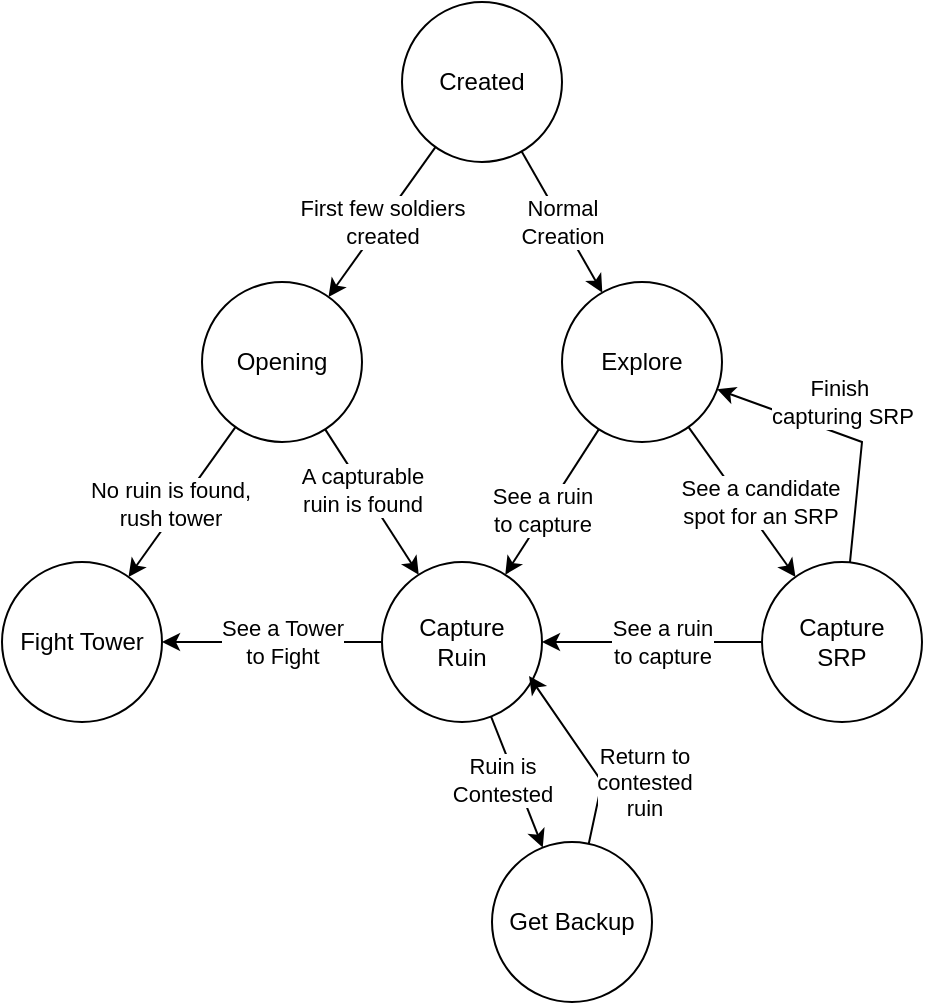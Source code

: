 <mxfile version="24.8.6">
  <diagram name="Soldier" id="bNyluB4SRBgi5bmSacoo">
    <mxGraphModel dx="1608" dy="874" grid="1" gridSize="10" guides="1" tooltips="1" connect="1" arrows="1" fold="1" page="1" pageScale="1" pageWidth="850" pageHeight="1100" math="0" shadow="0">
      <root>
        <mxCell id="0" />
        <mxCell id="1" parent="0" />
        <mxCell id="EaPyJRF3Z0Aftap1q74G-5" value="First few soldiers&lt;div&gt;created&lt;/div&gt;" style="edgeStyle=none;rounded=0;orthogonalLoop=1;jettySize=auto;html=1;" edge="1" parent="1" source="EaPyJRF3Z0Aftap1q74G-1" target="EaPyJRF3Z0Aftap1q74G-4">
          <mxGeometry relative="1" as="geometry" />
        </mxCell>
        <mxCell id="EaPyJRF3Z0Aftap1q74G-7" value="" style="edgeStyle=none;rounded=0;orthogonalLoop=1;jettySize=auto;html=1;" edge="1" parent="1" source="EaPyJRF3Z0Aftap1q74G-1" target="EaPyJRF3Z0Aftap1q74G-6">
          <mxGeometry relative="1" as="geometry" />
        </mxCell>
        <mxCell id="EaPyJRF3Z0Aftap1q74G-8" value="Normal&lt;div&gt;Creation&lt;/div&gt;" style="edgeLabel;html=1;align=center;verticalAlign=middle;resizable=0;points=[];" vertex="1" connectable="0" parent="EaPyJRF3Z0Aftap1q74G-7">
          <mxGeometry x="-0.257" y="-2" relative="1" as="geometry">
            <mxPoint x="7" y="8" as="offset" />
          </mxGeometry>
        </mxCell>
        <mxCell id="EaPyJRF3Z0Aftap1q74G-1" value="Created" style="ellipse;whiteSpace=wrap;html=1;aspect=fixed;" vertex="1" parent="1">
          <mxGeometry x="340" y="40" width="80" height="80" as="geometry" />
        </mxCell>
        <mxCell id="EaPyJRF3Z0Aftap1q74G-12" style="edgeStyle=none;rounded=0;orthogonalLoop=1;jettySize=auto;html=1;" edge="1" parent="1" source="EaPyJRF3Z0Aftap1q74G-4" target="EaPyJRF3Z0Aftap1q74G-9">
          <mxGeometry relative="1" as="geometry" />
        </mxCell>
        <mxCell id="EaPyJRF3Z0Aftap1q74G-13" value="A capturable&lt;div&gt;ruin is found&lt;/div&gt;" style="edgeLabel;html=1;align=center;verticalAlign=middle;resizable=0;points=[];" vertex="1" connectable="0" parent="EaPyJRF3Z0Aftap1q74G-12">
          <mxGeometry x="-0.39" y="1" relative="1" as="geometry">
            <mxPoint x="3" y="8" as="offset" />
          </mxGeometry>
        </mxCell>
        <mxCell id="EaPyJRF3Z0Aftap1q74G-16" value="" style="edgeStyle=none;rounded=0;orthogonalLoop=1;jettySize=auto;html=1;" edge="1" parent="1" source="EaPyJRF3Z0Aftap1q74G-4" target="EaPyJRF3Z0Aftap1q74G-15">
          <mxGeometry relative="1" as="geometry" />
        </mxCell>
        <mxCell id="EaPyJRF3Z0Aftap1q74G-17" value="No ruin is found,&lt;div&gt;rush tower&lt;/div&gt;" style="edgeLabel;html=1;align=center;verticalAlign=middle;resizable=0;points=[];" vertex="1" connectable="0" parent="EaPyJRF3Z0Aftap1q74G-16">
          <mxGeometry x="-0.412" y="-2" relative="1" as="geometry">
            <mxPoint x="-16" y="17" as="offset" />
          </mxGeometry>
        </mxCell>
        <mxCell id="EaPyJRF3Z0Aftap1q74G-4" value="Opening" style="ellipse;whiteSpace=wrap;html=1;" vertex="1" parent="1">
          <mxGeometry x="240" y="180" width="80" height="80" as="geometry" />
        </mxCell>
        <mxCell id="EaPyJRF3Z0Aftap1q74G-10" value="" style="edgeStyle=none;rounded=0;orthogonalLoop=1;jettySize=auto;html=1;" edge="1" parent="1" source="EaPyJRF3Z0Aftap1q74G-6" target="EaPyJRF3Z0Aftap1q74G-9">
          <mxGeometry relative="1" as="geometry" />
        </mxCell>
        <mxCell id="EaPyJRF3Z0Aftap1q74G-11" value="See a ruin&lt;div&gt;to capture&lt;/div&gt;" style="edgeLabel;html=1;align=center;verticalAlign=middle;resizable=0;points=[];" vertex="1" connectable="0" parent="EaPyJRF3Z0Aftap1q74G-10">
          <mxGeometry x="0.121" y="-2" relative="1" as="geometry">
            <mxPoint x="-1" as="offset" />
          </mxGeometry>
        </mxCell>
        <mxCell id="EaPyJRF3Z0Aftap1q74G-19" value="" style="edgeStyle=none;rounded=0;orthogonalLoop=1;jettySize=auto;html=1;" edge="1" parent="1" source="EaPyJRF3Z0Aftap1q74G-6" target="EaPyJRF3Z0Aftap1q74G-18">
          <mxGeometry relative="1" as="geometry" />
        </mxCell>
        <mxCell id="EaPyJRF3Z0Aftap1q74G-20" value="See a candidate&lt;div&gt;spot for an SRP&lt;/div&gt;" style="edgeLabel;html=1;align=center;verticalAlign=middle;resizable=0;points=[];" vertex="1" connectable="0" parent="EaPyJRF3Z0Aftap1q74G-19">
          <mxGeometry x="-0.064" y="1" relative="1" as="geometry">
            <mxPoint x="10" y="3" as="offset" />
          </mxGeometry>
        </mxCell>
        <mxCell id="EaPyJRF3Z0Aftap1q74G-6" value="Explore" style="ellipse;whiteSpace=wrap;html=1;aspect=fixed;" vertex="1" parent="1">
          <mxGeometry x="420" y="180" width="80" height="80" as="geometry" />
        </mxCell>
        <mxCell id="EaPyJRF3Z0Aftap1q74G-33" style="edgeStyle=none;rounded=0;orthogonalLoop=1;jettySize=auto;html=1;" edge="1" parent="1" source="EaPyJRF3Z0Aftap1q74G-9" target="EaPyJRF3Z0Aftap1q74G-15">
          <mxGeometry relative="1" as="geometry" />
        </mxCell>
        <mxCell id="EaPyJRF3Z0Aftap1q74G-34" value="See a Tower&lt;div&gt;to Fight&lt;/div&gt;" style="edgeLabel;html=1;align=center;verticalAlign=middle;resizable=0;points=[];" vertex="1" connectable="0" parent="EaPyJRF3Z0Aftap1q74G-33">
          <mxGeometry x="-0.455" relative="1" as="geometry">
            <mxPoint x="-20" as="offset" />
          </mxGeometry>
        </mxCell>
        <mxCell id="EaPyJRF3Z0Aftap1q74G-36" value="" style="edgeStyle=none;rounded=0;orthogonalLoop=1;jettySize=auto;html=1;" edge="1" parent="1" source="EaPyJRF3Z0Aftap1q74G-9" target="EaPyJRF3Z0Aftap1q74G-35">
          <mxGeometry relative="1" as="geometry" />
        </mxCell>
        <mxCell id="EaPyJRF3Z0Aftap1q74G-37" value="Ruin is&lt;div&gt;Contested&lt;/div&gt;" style="edgeLabel;html=1;align=center;verticalAlign=middle;resizable=0;points=[];" vertex="1" connectable="0" parent="EaPyJRF3Z0Aftap1q74G-36">
          <mxGeometry x="-0.422" y="-3" relative="1" as="geometry">
            <mxPoint y="11" as="offset" />
          </mxGeometry>
        </mxCell>
        <mxCell id="EaPyJRF3Z0Aftap1q74G-9" value="Capture&lt;div&gt;Ruin&lt;/div&gt;" style="ellipse;whiteSpace=wrap;html=1;aspect=fixed;" vertex="1" parent="1">
          <mxGeometry x="330" y="320" width="80" height="80" as="geometry" />
        </mxCell>
        <mxCell id="EaPyJRF3Z0Aftap1q74G-15" value="Fight Tower" style="ellipse;whiteSpace=wrap;html=1;" vertex="1" parent="1">
          <mxGeometry x="140" y="320" width="80" height="80" as="geometry" />
        </mxCell>
        <mxCell id="EaPyJRF3Z0Aftap1q74G-21" style="edgeStyle=none;rounded=0;orthogonalLoop=1;jettySize=auto;html=1;" edge="1" parent="1" source="EaPyJRF3Z0Aftap1q74G-18" target="EaPyJRF3Z0Aftap1q74G-9">
          <mxGeometry relative="1" as="geometry" />
        </mxCell>
        <mxCell id="EaPyJRF3Z0Aftap1q74G-22" value="See a ruin&lt;div&gt;to capture&lt;/div&gt;" style="edgeLabel;html=1;align=center;verticalAlign=middle;resizable=0;points=[];" vertex="1" connectable="0" parent="EaPyJRF3Z0Aftap1q74G-21">
          <mxGeometry x="-0.327" y="2" relative="1" as="geometry">
            <mxPoint x="-13" y="-2" as="offset" />
          </mxGeometry>
        </mxCell>
        <mxCell id="EaPyJRF3Z0Aftap1q74G-29" style="edgeStyle=none;rounded=0;orthogonalLoop=1;jettySize=auto;html=1;" edge="1" parent="1" source="EaPyJRF3Z0Aftap1q74G-18" target="EaPyJRF3Z0Aftap1q74G-6">
          <mxGeometry relative="1" as="geometry">
            <Array as="points">
              <mxPoint x="570" y="260" />
            </Array>
          </mxGeometry>
        </mxCell>
        <mxCell id="EaPyJRF3Z0Aftap1q74G-30" value="Finish&amp;nbsp;&lt;div&gt;capturing SRP&lt;/div&gt;" style="edgeLabel;html=1;align=center;verticalAlign=middle;resizable=0;points=[];" vertex="1" connectable="0" parent="EaPyJRF3Z0Aftap1q74G-29">
          <mxGeometry x="0.157" y="-3" relative="1" as="geometry">
            <mxPoint x="7" y="-11" as="offset" />
          </mxGeometry>
        </mxCell>
        <mxCell id="EaPyJRF3Z0Aftap1q74G-18" value="Capture&lt;div&gt;SRP&lt;/div&gt;" style="ellipse;whiteSpace=wrap;html=1;aspect=fixed;" vertex="1" parent="1">
          <mxGeometry x="520" y="320" width="80" height="80" as="geometry" />
        </mxCell>
        <mxCell id="EaPyJRF3Z0Aftap1q74G-35" value="Get Backup" style="ellipse;whiteSpace=wrap;html=1;aspect=fixed;" vertex="1" parent="1">
          <mxGeometry x="385" y="460" width="80" height="80" as="geometry" />
        </mxCell>
        <mxCell id="EaPyJRF3Z0Aftap1q74G-38" style="edgeStyle=none;rounded=0;orthogonalLoop=1;jettySize=auto;html=1;entryX=0.919;entryY=0.713;entryDx=0;entryDy=0;entryPerimeter=0;" edge="1" parent="1" source="EaPyJRF3Z0Aftap1q74G-35" target="EaPyJRF3Z0Aftap1q74G-9">
          <mxGeometry relative="1" as="geometry">
            <Array as="points">
              <mxPoint x="440" y="430" />
            </Array>
          </mxGeometry>
        </mxCell>
        <mxCell id="EaPyJRF3Z0Aftap1q74G-39" value="Return to&lt;div&gt;contested&lt;/div&gt;&lt;div&gt;ruin&lt;/div&gt;" style="edgeLabel;html=1;align=center;verticalAlign=middle;resizable=0;points=[];" vertex="1" connectable="0" parent="EaPyJRF3Z0Aftap1q74G-38">
          <mxGeometry x="-0.046" y="1" relative="1" as="geometry">
            <mxPoint x="29" y="11" as="offset" />
          </mxGeometry>
        </mxCell>
      </root>
    </mxGraphModel>
  </diagram>
</mxfile>
